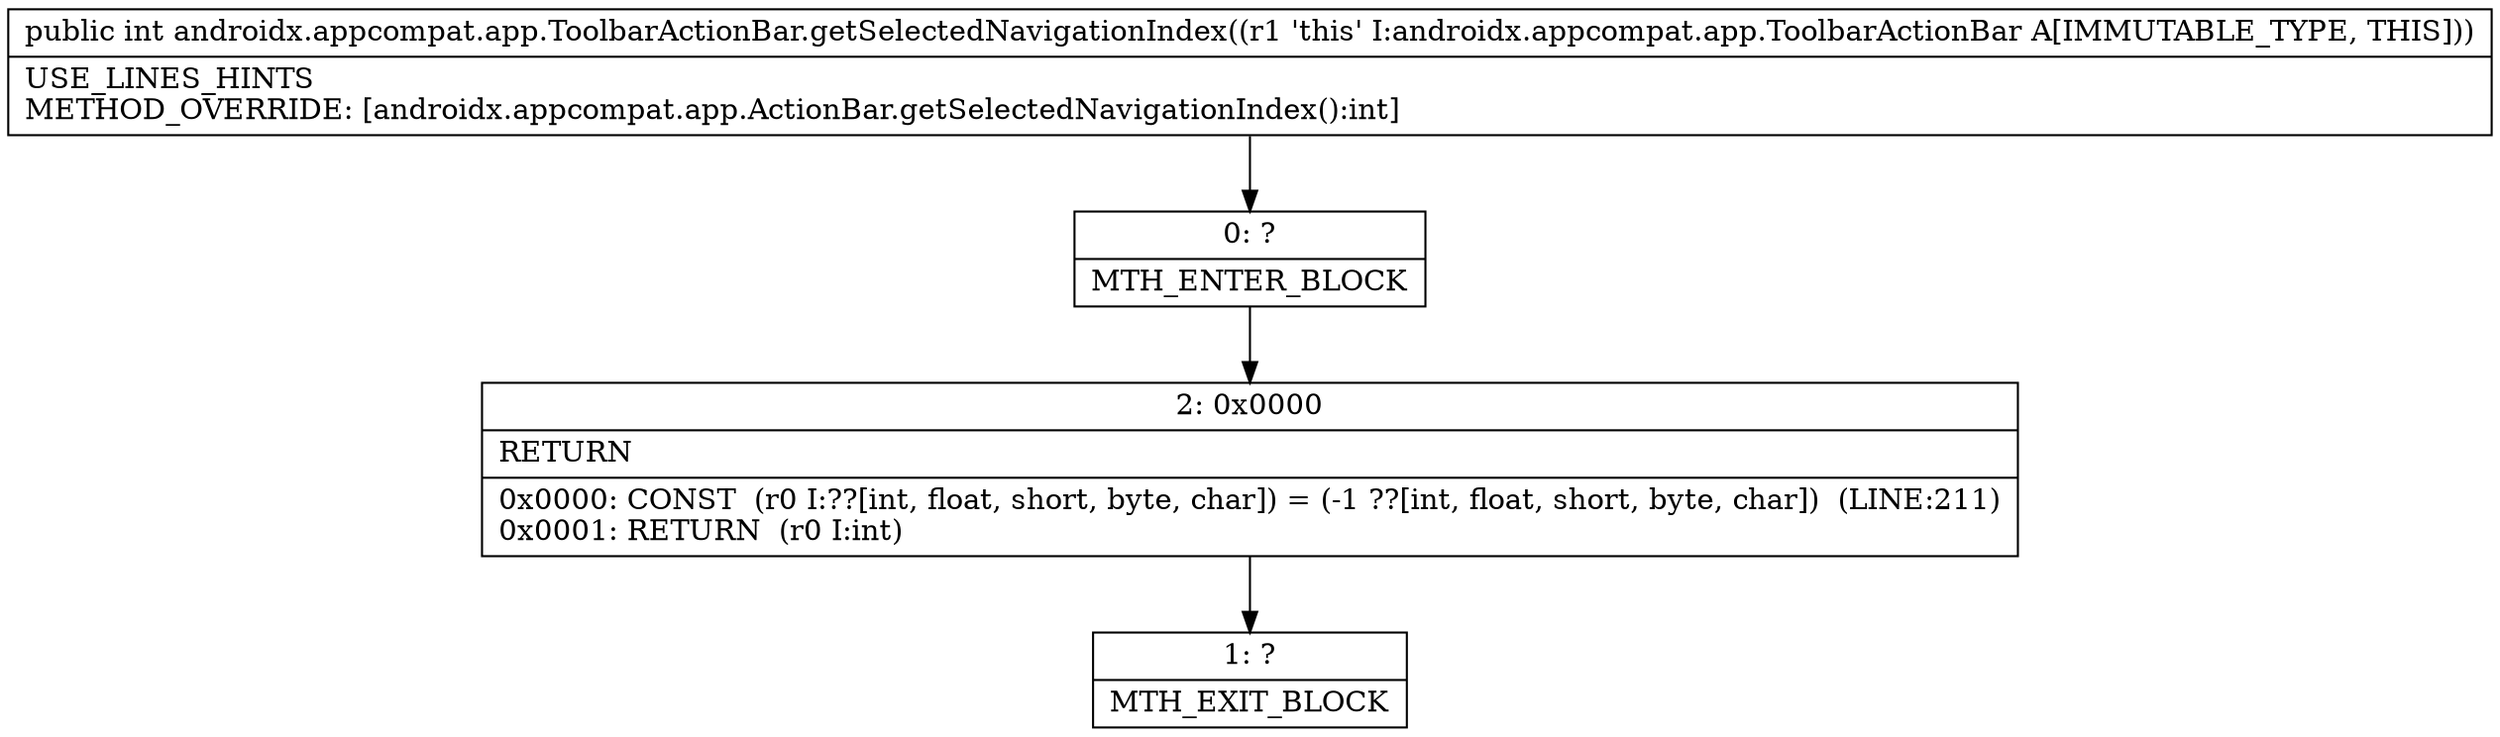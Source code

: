 digraph "CFG forandroidx.appcompat.app.ToolbarActionBar.getSelectedNavigationIndex()I" {
Node_0 [shape=record,label="{0\:\ ?|MTH_ENTER_BLOCK\l}"];
Node_2 [shape=record,label="{2\:\ 0x0000|RETURN\l|0x0000: CONST  (r0 I:??[int, float, short, byte, char]) = (\-1 ??[int, float, short, byte, char])  (LINE:211)\l0x0001: RETURN  (r0 I:int) \l}"];
Node_1 [shape=record,label="{1\:\ ?|MTH_EXIT_BLOCK\l}"];
MethodNode[shape=record,label="{public int androidx.appcompat.app.ToolbarActionBar.getSelectedNavigationIndex((r1 'this' I:androidx.appcompat.app.ToolbarActionBar A[IMMUTABLE_TYPE, THIS]))  | USE_LINES_HINTS\lMETHOD_OVERRIDE: [androidx.appcompat.app.ActionBar.getSelectedNavigationIndex():int]\l}"];
MethodNode -> Node_0;Node_0 -> Node_2;
Node_2 -> Node_1;
}

